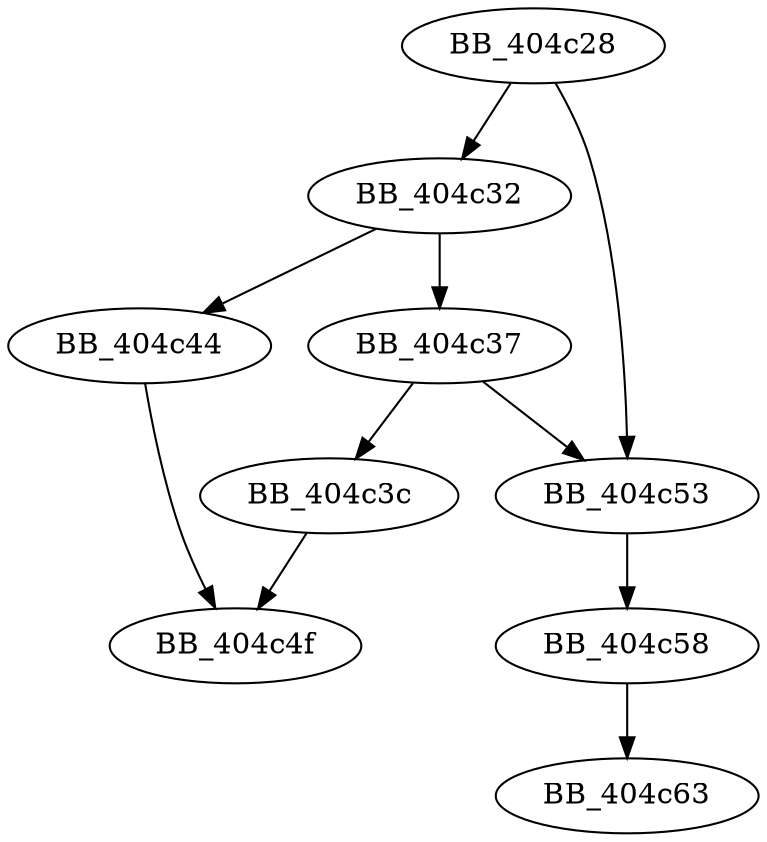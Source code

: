 DiGraph __set_error_mode{
BB_404c28->BB_404c32
BB_404c28->BB_404c53
BB_404c32->BB_404c37
BB_404c32->BB_404c44
BB_404c37->BB_404c3c
BB_404c37->BB_404c53
BB_404c3c->BB_404c4f
BB_404c44->BB_404c4f
BB_404c53->BB_404c58
BB_404c58->BB_404c63
}
